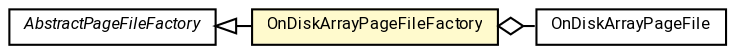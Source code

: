 #!/usr/local/bin/dot
#
# Class diagram 
# Generated by UMLGraph version R5_7_2-60-g0e99a6 (http://www.spinellis.gr/umlgraph/)
#

digraph G {
	graph [fontnames="svg"]
	edge [fontname="Roboto",fontsize=7,labelfontname="Roboto",labelfontsize=7,color="black"];
	node [fontname="Roboto",fontcolor="black",fontsize=8,shape=plaintext,margin=0,width=0,height=0];
	nodesep=0.15;
	ranksep=0.25;
	rankdir=LR;
	// de.lmu.ifi.dbs.elki.persistent.OnDiskArrayPageFile<P extends de.lmu.ifi.dbs.elki.persistent.Page>
	c7660078 [label=<<table title="de.lmu.ifi.dbs.elki.persistent.OnDiskArrayPageFile" border="0" cellborder="1" cellspacing="0" cellpadding="2" href="OnDiskArrayPageFile.html" target="_parent">
		<tr><td><table border="0" cellspacing="0" cellpadding="1">
		<tr><td align="center" balign="center"> <font face="Roboto">OnDiskArrayPageFile</font> </td></tr>
		</table></td></tr>
		</table>>, URL="OnDiskArrayPageFile.html"];
	// de.lmu.ifi.dbs.elki.persistent.OnDiskArrayPageFileFactory<P extends de.lmu.ifi.dbs.elki.persistent.Page>
	c7660082 [label=<<table title="de.lmu.ifi.dbs.elki.persistent.OnDiskArrayPageFileFactory" border="0" cellborder="1" cellspacing="0" cellpadding="2" bgcolor="lemonChiffon" href="OnDiskArrayPageFileFactory.html" target="_parent">
		<tr><td><table border="0" cellspacing="0" cellpadding="1">
		<tr><td align="center" balign="center"> <font face="Roboto">OnDiskArrayPageFileFactory</font> </td></tr>
		</table></td></tr>
		</table>>, URL="OnDiskArrayPageFileFactory.html"];
	// de.lmu.ifi.dbs.elki.persistent.AbstractPageFileFactory<P extends de.lmu.ifi.dbs.elki.persistent.Page>
	c7663115 [label=<<table title="de.lmu.ifi.dbs.elki.persistent.AbstractPageFileFactory" border="0" cellborder="1" cellspacing="0" cellpadding="2" href="AbstractPageFileFactory.html" target="_parent">
		<tr><td><table border="0" cellspacing="0" cellpadding="1">
		<tr><td align="center" balign="center"> <font face="Roboto"><i>AbstractPageFileFactory</i></font> </td></tr>
		</table></td></tr>
		</table>>, URL="AbstractPageFileFactory.html"];
	// de.lmu.ifi.dbs.elki.persistent.OnDiskArrayPageFileFactory<P extends de.lmu.ifi.dbs.elki.persistent.Page> extends de.lmu.ifi.dbs.elki.persistent.AbstractPageFileFactory<P extends de.lmu.ifi.dbs.elki.persistent.Page>
	c7663115 -> c7660082 [arrowtail=empty,dir=back,weight=10];
	// de.lmu.ifi.dbs.elki.persistent.OnDiskArrayPageFileFactory<P extends de.lmu.ifi.dbs.elki.persistent.Page> has de.lmu.ifi.dbs.elki.persistent.OnDiskArrayPageFile<P extends de.lmu.ifi.dbs.elki.persistent.Page>
	c7660082 -> c7660078 [arrowhead=none,arrowtail=ediamond,dir=back,weight=4];
}

